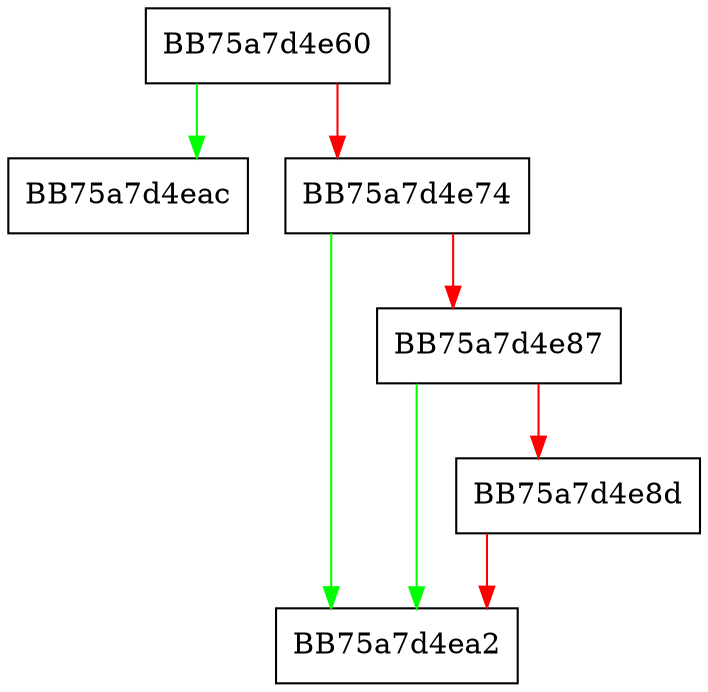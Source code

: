 digraph ResolveOfflineFile {
  node [shape="box"];
  graph [splines=ortho];
  BB75a7d4e60 -> BB75a7d4eac [color="green"];
  BB75a7d4e60 -> BB75a7d4e74 [color="red"];
  BB75a7d4e74 -> BB75a7d4ea2 [color="green"];
  BB75a7d4e74 -> BB75a7d4e87 [color="red"];
  BB75a7d4e87 -> BB75a7d4ea2 [color="green"];
  BB75a7d4e87 -> BB75a7d4e8d [color="red"];
  BB75a7d4e8d -> BB75a7d4ea2 [color="red"];
}